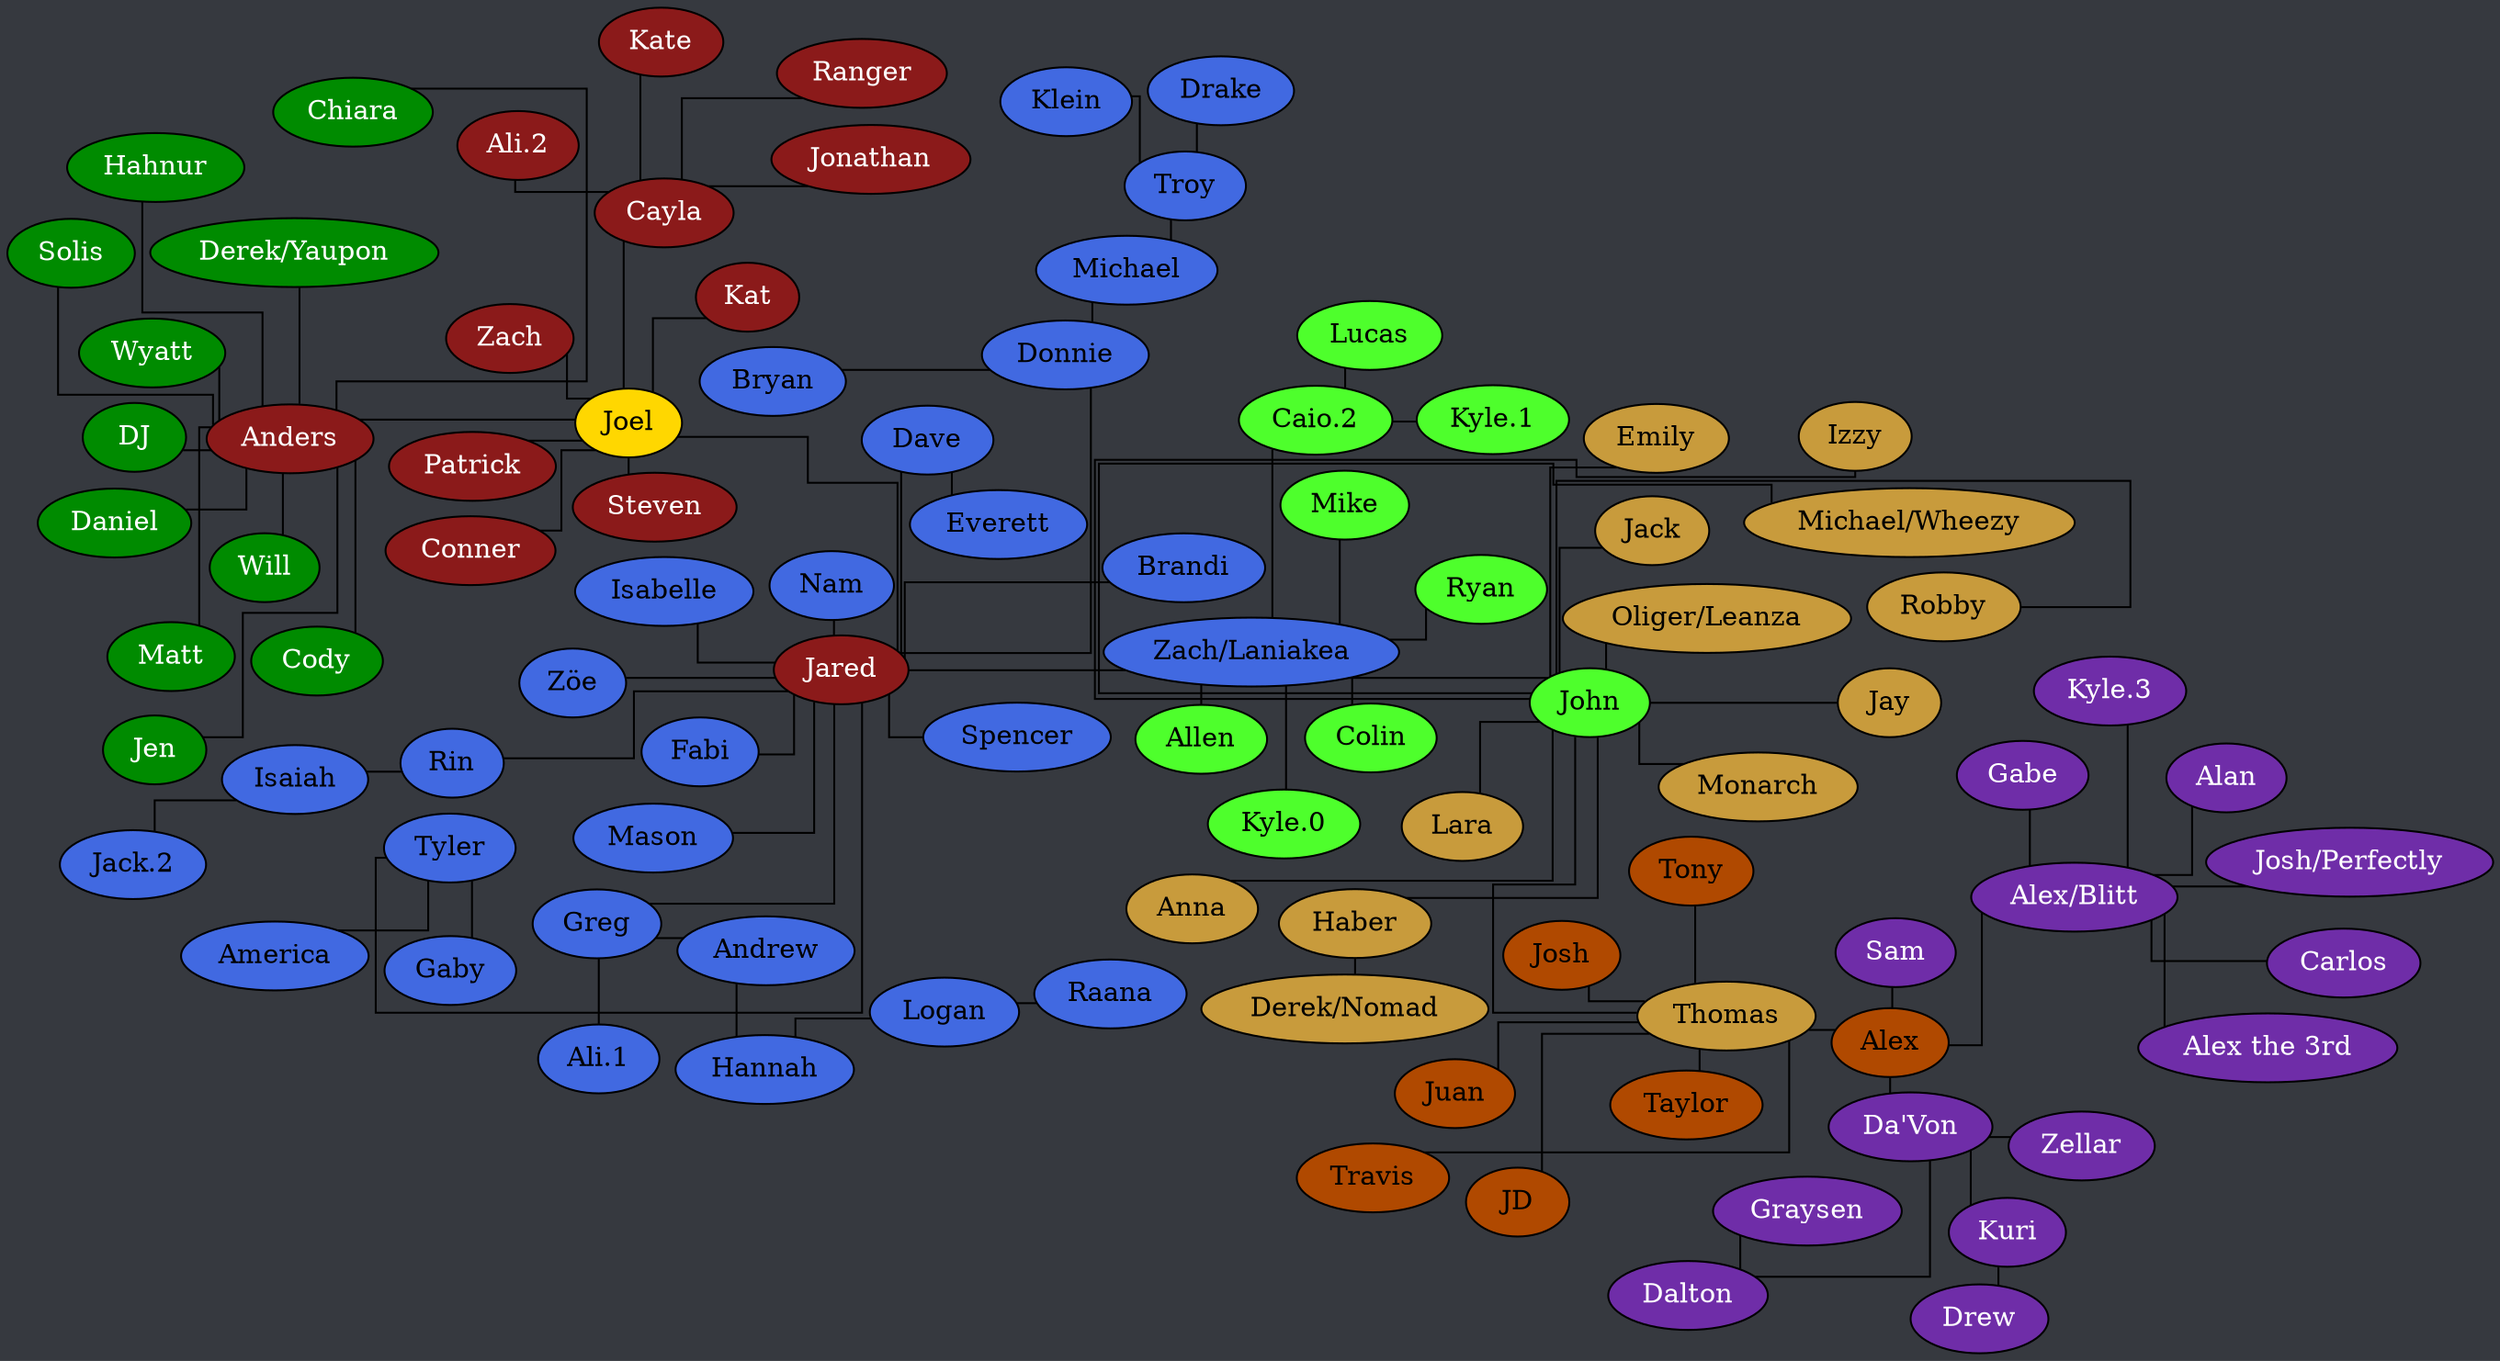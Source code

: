 strict graph {
	// Layout Configuration
	layout = neato;
	dpi = 200;
	epsilon = 0.01;
	mode = major;
	model = subset;
	overlap = false;
	splines = ortho;
	start = rand;

	// Visual Configuration
	graph [ truecolor=true bgcolor="#36393f" ];
	node [ style=filled fillcolor="gray" fontcolor="black" ];

	subgraph "Joel" {
		node [ style=filled fillcolor="firebrick4" fontcolor="white" ];
		Joel [ style=filled fillcolor="gold" fontcolor="black" ];

		Cayla -- "Ali.2";
		Cayla -- Jonathan;
		Cayla -- Kate;
		Cayla -- Ranger;
		Joel -- Anders;
		Joel -- Cayla;
		Joel -- Conner;
		Joel -- Jared;
		Joel -- Kat;
		Joel -- Patrick;
		Joel -- Steven;
		Joel -- Zach;
	}

	subgraph "Anders" {
		node [ style=filled fillcolor="green4" fontcolor="white" ];
		// Anders [ style=filled fillcolor="green4" fontcolor="white" ];

		Anders -- Chiara;
		Anders -- Cody;
		Anders -- Daniel;
		Anders -- "Derek/Yaupon";
		Anders -- DJ;
		Anders -- Hahnur;
		Anders -- Jen;
		Anders -- Matt;
		Anders -- Solis;
		Anders -- Will;
		Anders -- Wyatt;
	}

	subgraph "Jared" {
		node [ style=filled fillcolor="royalblue" fontcolor="black" ];
		// Jared [ style=filled fillcolor="royalblue" fontcolor="black" ];

		Andrew -- Hannah;
		Dave -- Everett;
		Donnie -- Bryan;
		Donnie -- Michael;
		Greg -- "Ali.1";
		Greg -- Andrew;
		Hannah -- Logan;
		Isaiah -- "Jack.2";
		Jared -- Brandi;
		Jared -- Dave;
		Jared -- Donnie;
		Jared -- Fabi;
		Jared -- Greg;
		Jared -- Isabelle;
		Jared -- Mason;
		Jared -- Nam;
		Jared -- Rin;
		Jared -- Spencer;
		Jared -- Tyler;
		Jared -- "Zach/Laniakea";
		Jared -- "Zöe";
		Logan -- Raana;
		Michael -- Troy;
		Rin -- Isaiah;
		Tyler -- America;
		Tyler -- Gaby;
		Troy -- Drake;
		Troy -- Klein;
	}

	subgraph "Zach/Laniakea" {
		node [ style=filled fillcolor="#4eff2c" fontcolor="black" ];
		// "Zach/Laniakea" [ style=filled fillcolor="#4eff2c" fontcolor="black" ];

		"Caio.2" -- "Kyle.1";
		"Caio.2" -- Lucas;
		"Zach/Laniakea" -- Allen;
		"Zach/Laniakea" -- "Caio.2";
		"Zach/Laniakea" -- Colin;
		"Zach/Laniakea" -- John;
		"Zach/Laniakea" -- "Kyle.0";
		"Zach/Laniakea" -- Mike;
		"Zach/Laniakea" -- Ryan;
	}

	subgraph "John" {
		node [ style=filled fillcolor="#c89b3c" fontcolor="black" ];
		// John [ style=filled fillcolor="#c89b3c" fontcolor="black" ];

		Haber -- "Derek/Nomad";
		John -- Anna;
		John -- Emily;
		John -- Haber;
		John -- Jay;
		John -- Jack;
		John -- Lara;
		John -- Monarch;
		John -- "Oliger/Leanza";
		John -- Thomas;
	}

	subgraph "John-stream" {
		// node [ style=filled fillcolor="#9147ff" fontcolor="black" ];
		node [ style=filled fillcolor="#c89b3c" fontcolor="black" ];

		John -- Izzy;
		John -- "Michael/Wheezy";
		John -- Robby;
	}

	subgraph "Thomas" {
		node [ style=filled fillcolor="#b04900" fontcolor="black" ];
		// Thomas [ style=filled fillcolor="#b04900" fontcolor="black" ];

		Thomas -- Alex;
		Thomas -- JD;
		Thomas -- Josh;
		Thomas -- Juan;
		Thomas -- Taylor;
		Thomas -- Tony;
		Thomas -- Travis;
	}

	subgraph "Alex" {
		node [ style=filled fillcolor="#6f2da8" fontcolor="white" ];
		// Alex [ style=filled fillcolor="#6f2da8" fontcolor="black" ];

		Alex -- "Alex/Blitt";
		Alex -- "Da'Von";
		Alex -- Sam;
		"Alex/Blitt" -- Alan;
		"Alex/Blitt" -- "Alex the 3rd";
		"Alex/Blitt" -- Carlos;
		"Alex/Blitt" -- Gabe;
		"Alex/Blitt" -- "Kyle.3";
		"Alex/Blitt" -- "Josh/Perfectly";
		"Da'Von" -- Dalton;
		"Da'Von" -- Kuri;
		"Da'Von" -- Zellar;
		Dalton -- Graysen;
		Kuri -- Drew;
	}
}
